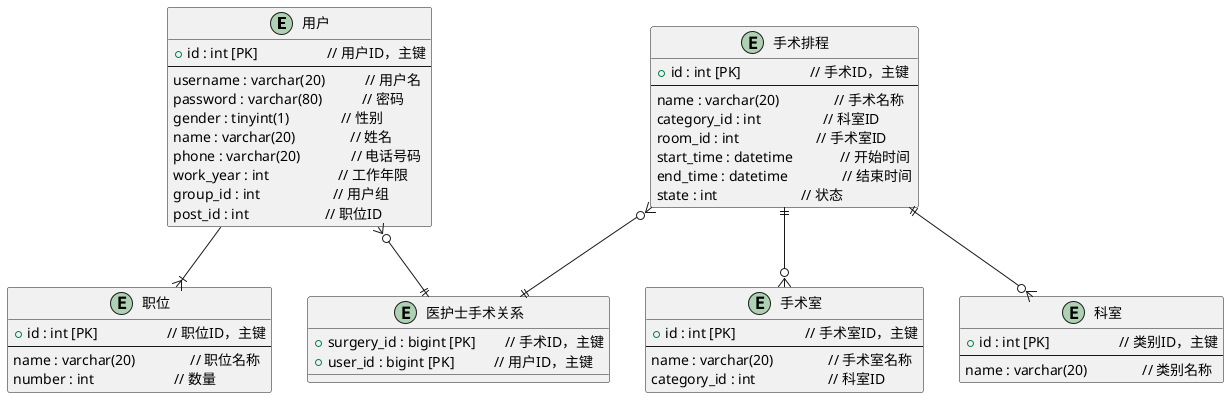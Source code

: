 @startuml

entity "用户" as user {
  + id : int [PK]                   // 用户ID，主键
  --
  username : varchar(20)           // 用户名
  password : varchar(80)           // 密码
  gender : tinyint(1)              // 性别
  name : varchar(20)               // 姓名
  phone : varchar(20)              // 电话号码
  work_year : int                   // 工作年限
  group_id : int                    // 用户组
  post_id : int                     // 职位ID
}

entity "职位" as post {
  + id : int [PK]                   // 职位ID，主键
  --
  name : varchar(20)               // 职位名称
  number : int                      // 数量
}

entity "手术室" as operating_room {
  + id : int [PK]                   // 手术室ID，主键
  --
  name : varchar(20)               // 手术室名称
  category_id : int                    // 科室ID
}

entity "科室" as category {
  + id : int [PK]                   // 类别ID，主键
  --
  name : varchar(20)               // 类别名称
}

entity "手术排程" as surgery {
  + id : int [PK]                   // 手术ID，主键
  --
  name : varchar(20)               // 手术名称
  category_id : int                 // 科室ID
  room_id : int                     // 手术室ID
  start_time : datetime             // 开始时间
  end_time : datetime               // 结束时间
  state : int                       // 状态
}

entity "医护士手术关系" as surgery_user {
  + surgery_id : bigint [PK]        // 手术ID，主键
  + user_id : bigint [PK]           // 用户ID，主键
}

user --|{ post
surgery ||--o{ category
surgery ||--o{ operating_room
surgery }o--|| surgery_user
user }o--|| surgery_user

@enduml
